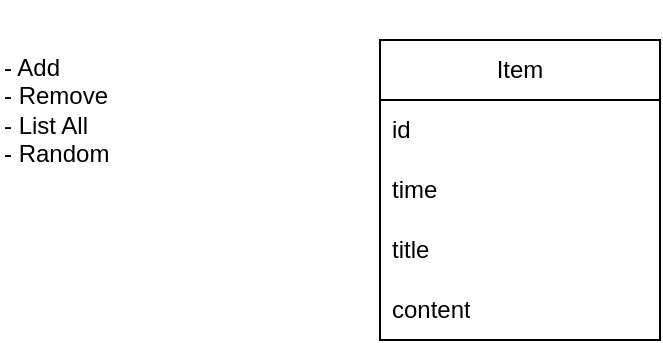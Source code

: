 <mxfile version="23.1.5" type="device">
  <diagram name="Page-1" id="8S17VQ17q2jKdMoU7aZ4">
    <mxGraphModel dx="788" dy="476" grid="1" gridSize="10" guides="1" tooltips="1" connect="1" arrows="1" fold="1" page="1" pageScale="1" pageWidth="827" pageHeight="1169" math="0" shadow="0">
      <root>
        <mxCell id="0" />
        <mxCell id="1" parent="0" />
        <mxCell id="_fWmtpi1xCCyPJd58KRq-1" value="- Add&lt;br&gt;- Remove&lt;br&gt;- List All&lt;br&gt;- Random" style="text;html=1;align=left;verticalAlign=middle;whiteSpace=wrap;rounded=0;" vertex="1" parent="1">
          <mxGeometry x="60" y="260" width="60" height="110" as="geometry" />
        </mxCell>
        <mxCell id="_fWmtpi1xCCyPJd58KRq-3" value="Item" style="swimlane;fontStyle=0;childLayout=stackLayout;horizontal=1;startSize=30;horizontalStack=0;resizeParent=1;resizeParentMax=0;resizeLast=0;collapsible=1;marginBottom=0;whiteSpace=wrap;html=1;" vertex="1" parent="1">
          <mxGeometry x="250" y="280" width="140" height="150" as="geometry" />
        </mxCell>
        <mxCell id="_fWmtpi1xCCyPJd58KRq-4" value="id" style="text;strokeColor=none;fillColor=none;align=left;verticalAlign=middle;spacingLeft=4;spacingRight=4;overflow=hidden;points=[[0,0.5],[1,0.5]];portConstraint=eastwest;rotatable=0;whiteSpace=wrap;html=1;" vertex="1" parent="_fWmtpi1xCCyPJd58KRq-3">
          <mxGeometry y="30" width="140" height="30" as="geometry" />
        </mxCell>
        <mxCell id="_fWmtpi1xCCyPJd58KRq-5" value="time" style="text;strokeColor=none;fillColor=none;align=left;verticalAlign=middle;spacingLeft=4;spacingRight=4;overflow=hidden;points=[[0,0.5],[1,0.5]];portConstraint=eastwest;rotatable=0;whiteSpace=wrap;html=1;" vertex="1" parent="_fWmtpi1xCCyPJd58KRq-3">
          <mxGeometry y="60" width="140" height="30" as="geometry" />
        </mxCell>
        <mxCell id="_fWmtpi1xCCyPJd58KRq-6" value="title" style="text;strokeColor=none;fillColor=none;align=left;verticalAlign=middle;spacingLeft=4;spacingRight=4;overflow=hidden;points=[[0,0.5],[1,0.5]];portConstraint=eastwest;rotatable=0;whiteSpace=wrap;html=1;" vertex="1" parent="_fWmtpi1xCCyPJd58KRq-3">
          <mxGeometry y="90" width="140" height="30" as="geometry" />
        </mxCell>
        <mxCell id="_fWmtpi1xCCyPJd58KRq-7" value="content" style="text;strokeColor=none;fillColor=none;align=left;verticalAlign=middle;spacingLeft=4;spacingRight=4;overflow=hidden;points=[[0,0.5],[1,0.5]];portConstraint=eastwest;rotatable=0;whiteSpace=wrap;html=1;" vertex="1" parent="_fWmtpi1xCCyPJd58KRq-3">
          <mxGeometry y="120" width="140" height="30" as="geometry" />
        </mxCell>
      </root>
    </mxGraphModel>
  </diagram>
</mxfile>
